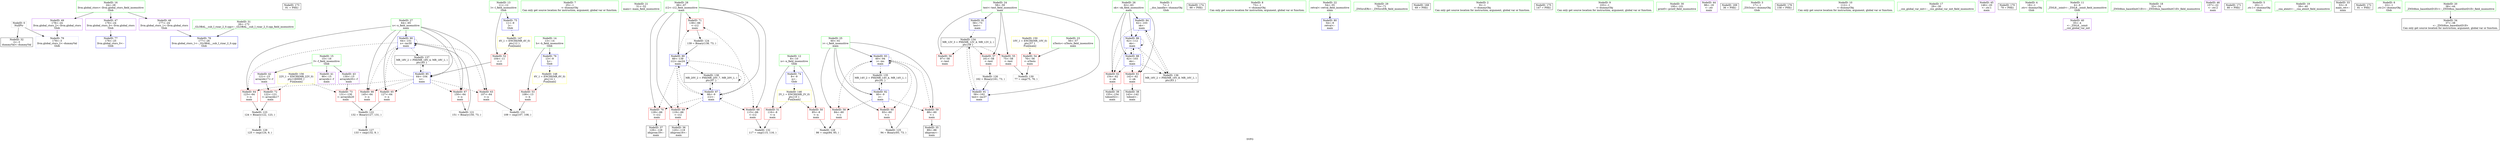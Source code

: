 digraph "SVFG" {
	label="SVFG";

	Node0x55a14970f020 [shape=record,color=grey,label="{NodeID: 0\nNullPtr}"];
	Node0x55a14970f020 -> Node0x55a149725640[style=solid];
	Node0x55a14970f020 -> Node0x55a149728e70[style=solid];
	Node0x55a14973d790 [shape=record,color=black,label="{NodeID: 173\n91 = PHI()\n}"];
	Node0x55a149729790 [shape=record,color=blue,label="{NodeID: 90\n64\<--151\nx\<--inc30\nmain\n}"];
	Node0x55a149729790 -> Node0x55a149728080[style=dashed];
	Node0x55a149729790 -> Node0x55a149728150[style=dashed];
	Node0x55a149729790 -> Node0x55a149728220[style=dashed];
	Node0x55a149729790 -> Node0x55a1497282f0[style=dashed];
	Node0x55a149729790 -> Node0x55a1497283c0[style=dashed];
	Node0x55a149729790 -> Node0x55a149729790[style=dashed];
	Node0x55a149729790 -> Node0x55a1497319b0[style=dashed];
	Node0x55a14970f770 [shape=record,color=green,label="{NodeID: 7\n25\<--1\n\<--dummyObj\nCan only get source location for instruction, argument, global var or function.}"];
	Node0x55a14970fd50 [shape=record,color=green,label="{NodeID: 14\n13\<--14\nh\<--h_field_insensitive\nGlob }"];
	Node0x55a14970fd50 -> Node0x55a149727860[style=solid];
	Node0x55a14970fd50 -> Node0x55a149728b70[style=solid];
	Node0x55a149724d50 [shape=record,color=green,label="{NodeID: 21\n51\<--52\nmain\<--main_field_insensitive\n}"];
	Node0x55a149725300 [shape=record,color=green,label="{NodeID: 28\n66\<--67\ni12\<--i12_field_insensitive\nmain\n}"];
	Node0x55a149725300 -> Node0x55a149728490[style=solid];
	Node0x55a149725300 -> Node0x55a149728560[style=solid];
	Node0x55a149725300 -> Node0x55a149728630[style=solid];
	Node0x55a149725300 -> Node0x55a149728700[style=solid];
	Node0x55a149725300 -> Node0x55a149729520[style=solid];
	Node0x55a149725300 -> Node0x55a1497296c0[style=solid];
	Node0x55a149725910 [shape=record,color=black,label="{NodeID: 35\n89\<--88\nidxprom\<--\nmain\n}"];
	Node0x55a14972bc70 [shape=record,color=grey,label="{NodeID: 125\n94 = Binary(93, 73, )\n}"];
	Node0x55a14972bc70 -> Node0x55a1497291e0[style=solid];
	Node0x55a149725ec0 [shape=record,color=purple,label="{NodeID: 42\n121\<--15\narrayidx17\<--f\nmain\n}"];
	Node0x55a149725ec0 -> Node0x55a1497287d0[style=solid];
	Node0x55a14972c6f0 [shape=record,color=grey,label="{NodeID: 132\n117 = cmp(115, 116, )\n}"];
	Node0x55a1497274f0 [shape=record,color=purple,label="{NodeID: 49\n178\<--24\nllvm.global_ctors_2\<--llvm.global_ctors\nGlob }"];
	Node0x55a1497274f0 -> Node0x55a149728e70[style=solid];
	Node0x55a149727ad0 [shape=record,color=red,label="{NodeID: 56\n97\<--58\n\<--test\nmain\n}"];
	Node0x55a1497346b0 [shape=record,color=yellow,style=double,label="{NodeID: 146\n2V_1 = ENCHI(MR_2V_0)\npts\{10 \}\nFun[main]}"];
	Node0x55a1497346b0 -> Node0x55a1497275f0[style=dashed];
	Node0x55a1497346b0 -> Node0x55a1497276c0[style=dashed];
	Node0x55a149728080 [shape=record,color=red,label="{NodeID: 63\n107\<--64\n\<--x\nmain\n}"];
	Node0x55a149728080 -> Node0x55a14972c570[style=solid];
	Node0x55a149728630 [shape=record,color=red,label="{NodeID: 70\n128\<--66\n\<--i12\nmain\n}"];
	Node0x55a149728630 -> Node0x55a149725ab0[style=solid];
	Node0x55a149728c70 [shape=record,color=blue,label="{NodeID: 77\n176\<--25\nllvm.global_ctors_0\<--\nGlob }"];
	Node0x55a1497292b0 [shape=record,color=blue,label="{NodeID: 84\n62\<--103\nok\<--\nmain\n}"];
	Node0x55a1497292b0 -> Node0x55a149727fb0[style=dashed];
	Node0x55a1497292b0 -> Node0x55a149729450[style=dashed];
	Node0x55a1497292b0 -> Node0x55a1497314b0[style=dashed];
	Node0x55a14970e130 [shape=record,color=green,label="{NodeID: 1\n7\<--1\n__dso_handle\<--dummyObj\nGlob }"];
	Node0x55a14973d860 [shape=record,color=black,label="{NodeID: 174\n99 = PHI()\n}"];
	Node0x55a149729860 [shape=record,color=blue,label="{NodeID: 91\n58\<--162\ntest\<--inc37\nmain\n}"];
	Node0x55a149729860 -> Node0x55a149730ab0[style=dashed];
	Node0x55a14970f800 [shape=record,color=green,label="{NodeID: 8\n73\<--1\n\<--dummyObj\nCan only get source location for instruction, argument, global var or function.}"];
	Node0x55a14970fe20 [shape=record,color=green,label="{NodeID: 15\n15\<--16\nf\<--f_field_insensitive\nGlob }"];
	Node0x55a14970fe20 -> Node0x55a149725df0[style=solid];
	Node0x55a14970fe20 -> Node0x55a149725ec0[style=solid];
	Node0x55a14970fe20 -> Node0x55a149725f90[style=solid];
	Node0x55a149724e20 [shape=record,color=green,label="{NodeID: 22\n54\<--55\nretval\<--retval_field_insensitive\nmain\n}"];
	Node0x55a149724e20 -> Node0x55a149728f70[style=solid];
	Node0x55a1497253d0 [shape=record,color=green,label="{NodeID: 29\n70\<--71\n_ZNSirsERi\<--_ZNSirsERi_field_insensitive\n}"];
	Node0x55a1497259e0 [shape=record,color=black,label="{NodeID: 36\n120\<--119\nidxprom16\<--\nmain\n}"];
	Node0x55a14972bdf0 [shape=record,color=grey,label="{NodeID: 126\n162 = Binary(161, 73, )\n}"];
	Node0x55a14972bdf0 -> Node0x55a149729860[style=solid];
	Node0x55a149725f90 [shape=record,color=purple,label="{NodeID: 43\n130\<--15\narrayidx20\<--f\nmain\n}"];
	Node0x55a149725f90 -> Node0x55a1497288a0[style=solid];
	Node0x55a1497275f0 [shape=record,color=red,label="{NodeID: 50\n85\<--8\n\<--n\nmain\n}"];
	Node0x55a1497275f0 -> Node0x55a14972c0f0[style=solid];
	Node0x55a149727ba0 [shape=record,color=red,label="{NodeID: 57\n161\<--58\n\<--test\nmain\n}"];
	Node0x55a149727ba0 -> Node0x55a14972bdf0[style=solid];
	Node0x55a1497351d0 [shape=record,color=yellow,style=double,label="{NodeID: 147\n4V_1 = ENCHI(MR_4V_0)\npts\{12 \}\nFun[main]}"];
	Node0x55a1497351d0 -> Node0x55a149727790[style=dashed];
	Node0x55a149728150 [shape=record,color=red,label="{NodeID: 64\n123\<--64\n\<--x\nmain\n}"];
	Node0x55a149728150 -> Node0x55a14972b970[style=solid];
	Node0x55a149728700 [shape=record,color=red,label="{NodeID: 71\n138\<--66\n\<--i12\nmain\n}"];
	Node0x55a149728700 -> Node0x55a14972baf0[style=solid];
	Node0x55a149728d70 [shape=record,color=blue,label="{NodeID: 78\n177\<--26\nllvm.global_ctors_1\<--_GLOBAL__sub_I_rizar_2_0.cpp\nGlob }"];
	Node0x55a149592240 [shape=record,color=black,label="{NodeID: 168\n69 = PHI()\n}"];
	Node0x55a149729380 [shape=record,color=blue,label="{NodeID: 85\n64\<--104\nx\<--\nmain\n}"];
	Node0x55a149729380 -> Node0x55a149728080[style=dashed];
	Node0x55a149729380 -> Node0x55a149728150[style=dashed];
	Node0x55a149729380 -> Node0x55a149728220[style=dashed];
	Node0x55a149729380 -> Node0x55a1497282f0[style=dashed];
	Node0x55a149729380 -> Node0x55a1497283c0[style=dashed];
	Node0x55a149729380 -> Node0x55a149729790[style=dashed];
	Node0x55a149729380 -> Node0x55a1497319b0[style=dashed];
	Node0x55a14970f380 [shape=record,color=green,label="{NodeID: 2\n9\<--1\n\<--dummyObj\nCan only get source location for instruction, argument, global var or function.}"];
	Node0x55a14973d960 [shape=record,color=black,label="{NodeID: 175\n147 = PHI()\n}"];
	Node0x55a14970f890 [shape=record,color=green,label="{NodeID: 9\n103\<--1\n\<--dummyObj\nCan only get source location for instruction, argument, global var or function.}"];
	Node0x55a14970fef0 [shape=record,color=green,label="{NodeID: 16\n24\<--28\nllvm.global_ctors\<--llvm.global_ctors_field_insensitive\nGlob }"];
	Node0x55a14970fef0 -> Node0x55a1497262d0[style=solid];
	Node0x55a14970fef0 -> Node0x55a1497273f0[style=solid];
	Node0x55a14970fef0 -> Node0x55a1497274f0[style=solid];
	Node0x55a149724ef0 [shape=record,color=green,label="{NodeID: 23\n56\<--57\nnTests\<--nTests_field_insensitive\nmain\n}"];
	Node0x55a149724ef0 -> Node0x55a149727930[style=solid];
	Node0x55a1497254a0 [shape=record,color=green,label="{NodeID: 30\n100\<--101\nprintf\<--printf_field_insensitive\n}"];
	Node0x55a149725ab0 [shape=record,color=black,label="{NodeID: 37\n129\<--128\nidxprom19\<--\nmain\n}"];
	Node0x55a14972bf70 [shape=record,color=grey,label="{NodeID: 127\n133 = cmp(132, 9, )\n}"];
	Node0x55a149726060 [shape=record,color=purple,label="{NodeID: 44\n98\<--18\n\<--.str\nmain\n}"];
	Node0x55a149730ab0 [shape=record,color=black,label="{NodeID: 134\nMR_12V_3 = PHI(MR_12V_4, MR_12V_2, )\npts\{59 \}\n}"];
	Node0x55a149730ab0 -> Node0x55a149727a00[style=dashed];
	Node0x55a149730ab0 -> Node0x55a149727ad0[style=dashed];
	Node0x55a149730ab0 -> Node0x55a149727ba0[style=dashed];
	Node0x55a149730ab0 -> Node0x55a149729860[style=dashed];
	Node0x55a1497276c0 [shape=record,color=red,label="{NodeID: 51\n116\<--8\n\<--n\nmain\n}"];
	Node0x55a1497276c0 -> Node0x55a14972c6f0[style=solid];
	Node0x55a149727c70 [shape=record,color=red,label="{NodeID: 58\n84\<--60\n\<--i\nmain\n}"];
	Node0x55a149727c70 -> Node0x55a14972c0f0[style=solid];
	Node0x55a1497352b0 [shape=record,color=yellow,style=double,label="{NodeID: 148\n6V_1 = ENCHI(MR_6V_0)\npts\{14 \}\nFun[main]}"];
	Node0x55a1497352b0 -> Node0x55a149727860[style=dashed];
	Node0x55a149728220 [shape=record,color=red,label="{NodeID: 65\n127\<--64\n\<--x\nmain\n}"];
	Node0x55a149728220 -> Node0x55a14972b7f0[style=solid];
	Node0x55a1497287d0 [shape=record,color=red,label="{NodeID: 72\n122\<--121\n\<--arrayidx17\nmain\n}"];
	Node0x55a1497287d0 -> Node0x55a14972b970[style=solid];
	Node0x55a149728e70 [shape=record,color=blue, style = dotted,label="{NodeID: 79\n178\<--3\nllvm.global_ctors_2\<--dummyVal\nGlob }"];
	Node0x55a14973cbf0 [shape=record,color=black,label="{NodeID: 169\n36 = PHI()\n}"];
	Node0x55a149729450 [shape=record,color=blue,label="{NodeID: 86\n62\<--112\nok\<--\nmain\n}"];
	Node0x55a149729450 -> Node0x55a149727ee0[style=dashed];
	Node0x55a149729450 -> Node0x55a149727fb0[style=dashed];
	Node0x55a149729450 -> Node0x55a149729450[style=dashed];
	Node0x55a149729450 -> Node0x55a1497295f0[style=dashed];
	Node0x55a149729450 -> Node0x55a1497314b0[style=dashed];
	Node0x55a14970f1c0 [shape=record,color=green,label="{NodeID: 3\n17\<--1\n_ZSt3cin\<--dummyObj\nGlob }"];
	Node0x55a14973da60 [shape=record,color=black,label="{NodeID: 176\n158 = PHI()\n}"];
	Node0x55a14970fa10 [shape=record,color=green,label="{NodeID: 10\n112\<--1\n\<--dummyObj\nCan only get source location for instruction, argument, global var or function.}"];
	Node0x55a14970ffc0 [shape=record,color=green,label="{NodeID: 17\n29\<--30\n__cxx_global_var_init\<--__cxx_global_var_init_field_insensitive\n}"];
	Node0x55a149724fc0 [shape=record,color=green,label="{NodeID: 24\n58\<--59\ntest\<--test_field_insensitive\nmain\n}"];
	Node0x55a149724fc0 -> Node0x55a149727a00[style=solid];
	Node0x55a149724fc0 -> Node0x55a149727ad0[style=solid];
	Node0x55a149724fc0 -> Node0x55a149727ba0[style=solid];
	Node0x55a149724fc0 -> Node0x55a149729040[style=solid];
	Node0x55a149724fc0 -> Node0x55a149729860[style=solid];
	Node0x55a149725570 [shape=record,color=green,label="{NodeID: 31\n26\<--172\n_GLOBAL__sub_I_rizar_2_0.cpp\<--_GLOBAL__sub_I_rizar_2_0.cpp_field_insensitive\n}"];
	Node0x55a149725570 -> Node0x55a149728d70[style=solid];
	Node0x55a14972b670 [shape=record,color=grey,label="{NodeID: 121\n151 = Binary(150, 73, )\n}"];
	Node0x55a14972b670 -> Node0x55a149729790[style=solid];
	Node0x55a149725b80 [shape=record,color=black,label="{NodeID: 38\n143\<--142\ntobool\<--\nmain\n}"];
	Node0x55a14972c0f0 [shape=record,color=grey,label="{NodeID: 128\n86 = cmp(84, 85, )\n}"];
	Node0x55a149726130 [shape=record,color=purple,label="{NodeID: 45\n146\<--20\n\<--.str.1\nmain\n}"];
	Node0x55a149730fb0 [shape=record,color=black,label="{NodeID: 135\nMR_14V_2 = PHI(MR_14V_4, MR_14V_1, )\npts\{61 \}\n}"];
	Node0x55a149730fb0 -> Node0x55a149729110[style=dashed];
	Node0x55a149727790 [shape=record,color=red,label="{NodeID: 52\n104\<--11\n\<--l\nmain\n}"];
	Node0x55a149727790 -> Node0x55a149729380[style=solid];
	Node0x55a149727d40 [shape=record,color=red,label="{NodeID: 59\n88\<--60\n\<--i\nmain\n}"];
	Node0x55a149727d40 -> Node0x55a149725910[style=solid];
	Node0x55a1497282f0 [shape=record,color=red,label="{NodeID: 66\n145\<--64\n\<--x\nmain\n}"];
	Node0x55a1497359b0 [shape=record,color=yellow,style=double,label="{NodeID: 156\n22V_1 = ENCHI(MR_22V_0)\npts\{160000 \}\nFun[main]}"];
	Node0x55a1497359b0 -> Node0x55a1497287d0[style=dashed];
	Node0x55a1497359b0 -> Node0x55a1497288a0[style=dashed];
	Node0x55a1497288a0 [shape=record,color=red,label="{NodeID: 73\n131\<--130\n\<--arrayidx20\nmain\n}"];
	Node0x55a1497288a0 -> Node0x55a14972b7f0[style=solid];
	Node0x55a149728f70 [shape=record,color=blue,label="{NodeID: 80\n54\<--9\nretval\<--\nmain\n}"];
	Node0x55a14973ccf0 [shape=record,color=black,label="{NodeID: 170\n79 = PHI()\n}"];
	Node0x55a149729520 [shape=record,color=blue,label="{NodeID: 87\n66\<--9\ni12\<--\nmain\n}"];
	Node0x55a149729520 -> Node0x55a149728490[style=dashed];
	Node0x55a149729520 -> Node0x55a149728560[style=dashed];
	Node0x55a149729520 -> Node0x55a149728630[style=dashed];
	Node0x55a149729520 -> Node0x55a149728700[style=dashed];
	Node0x55a149729520 -> Node0x55a149729520[style=dashed];
	Node0x55a149729520 -> Node0x55a1497296c0[style=dashed];
	Node0x55a149729520 -> Node0x55a149731eb0[style=dashed];
	Node0x55a149710a50 [shape=record,color=green,label="{NodeID: 4\n18\<--1\n.str\<--dummyObj\nGlob }"];
	Node0x55a14970fae0 [shape=record,color=green,label="{NodeID: 11\n4\<--6\n_ZStL8__ioinit\<--_ZStL8__ioinit_field_insensitive\nGlob }"];
	Node0x55a14970fae0 -> Node0x55a149725d20[style=solid];
	Node0x55a149710090 [shape=record,color=green,label="{NodeID: 18\n33\<--34\n_ZNSt8ios_base4InitC1Ev\<--_ZNSt8ios_base4InitC1Ev_field_insensitive\n}"];
	Node0x55a149725090 [shape=record,color=green,label="{NodeID: 25\n60\<--61\ni\<--i_field_insensitive\nmain\n}"];
	Node0x55a149725090 -> Node0x55a149727c70[style=solid];
	Node0x55a149725090 -> Node0x55a149727d40[style=solid];
	Node0x55a149725090 -> Node0x55a149727e10[style=solid];
	Node0x55a149725090 -> Node0x55a149729110[style=solid];
	Node0x55a149725090 -> Node0x55a1497291e0[style=solid];
	Node0x55a149725640 [shape=record,color=black,label="{NodeID: 32\n2\<--3\ndummyVal\<--dummyVal\n}"];
	Node0x55a14972b7f0 [shape=record,color=grey,label="{NodeID: 122\n132 = Binary(127, 131, )\n}"];
	Node0x55a14972b7f0 -> Node0x55a14972bf70[style=solid];
	Node0x55a149725c50 [shape=record,color=black,label="{NodeID: 39\n155\<--154\ntobool32\<--\nmain\n}"];
	Node0x55a14972c270 [shape=record,color=grey,label="{NodeID: 129\n125 = cmp(124, 9, )\n}"];
	Node0x55a149726200 [shape=record,color=purple,label="{NodeID: 46\n157\<--22\n\<--.str.2\nmain\n}"];
	Node0x55a1497314b0 [shape=record,color=black,label="{NodeID: 136\nMR_16V_2 = PHI(MR_16V_8, MR_16V_1, )\npts\{63 \}\n}"];
	Node0x55a1497314b0 -> Node0x55a1497292b0[style=dashed];
	Node0x55a149727860 [shape=record,color=red,label="{NodeID: 53\n108\<--13\n\<--h\nmain\n}"];
	Node0x55a149727860 -> Node0x55a14972c570[style=solid];
	Node0x55a149727e10 [shape=record,color=red,label="{NodeID: 60\n93\<--60\n\<--i\nmain\n}"];
	Node0x55a149727e10 -> Node0x55a14972bc70[style=solid];
	Node0x55a149735470 [shape=record,color=yellow,style=double,label="{NodeID: 150\n10V_1 = ENCHI(MR_10V_0)\npts\{57 \}\nFun[main]}"];
	Node0x55a149735470 -> Node0x55a149727930[style=dashed];
	Node0x55a1497283c0 [shape=record,color=red,label="{NodeID: 67\n150\<--64\n\<--x\nmain\n}"];
	Node0x55a1497283c0 -> Node0x55a14972b670[style=solid];
	Node0x55a149728970 [shape=record,color=blue,label="{NodeID: 74\n8\<--9\nn\<--\nGlob }"];
	Node0x55a149728970 -> Node0x55a1497346b0[style=dashed];
	Node0x55a149729040 [shape=record,color=blue,label="{NodeID: 81\n58\<--73\ntest\<--\nmain\n}"];
	Node0x55a149729040 -> Node0x55a149730ab0[style=dashed];
	Node0x55a14973ce50 [shape=record,color=black,label="{NodeID: 171\n80 = PHI()\n}"];
	Node0x55a1497295f0 [shape=record,color=blue,label="{NodeID: 88\n62\<--103\nok\<--\nmain\n}"];
	Node0x55a1497295f0 -> Node0x55a149727ee0[style=dashed];
	Node0x55a1497295f0 -> Node0x55a149727fb0[style=dashed];
	Node0x55a1497295f0 -> Node0x55a149729450[style=dashed];
	Node0x55a1497295f0 -> Node0x55a1497314b0[style=dashed];
	Node0x55a14970f470 [shape=record,color=green,label="{NodeID: 5\n20\<--1\n.str.1\<--dummyObj\nGlob }"];
	Node0x55a14970fbb0 [shape=record,color=green,label="{NodeID: 12\n8\<--10\nn\<--n_field_insensitive\nGlob }"];
	Node0x55a14970fbb0 -> Node0x55a1497275f0[style=solid];
	Node0x55a14970fbb0 -> Node0x55a1497276c0[style=solid];
	Node0x55a14970fbb0 -> Node0x55a149728970[style=solid];
	Node0x55a149724c30 [shape=record,color=green,label="{NodeID: 19\n39\<--40\n__cxa_atexit\<--__cxa_atexit_field_insensitive\n}"];
	Node0x55a149725160 [shape=record,color=green,label="{NodeID: 26\n62\<--63\nok\<--ok_field_insensitive\nmain\n}"];
	Node0x55a149725160 -> Node0x55a149727ee0[style=solid];
	Node0x55a149725160 -> Node0x55a149727fb0[style=solid];
	Node0x55a149725160 -> Node0x55a1497292b0[style=solid];
	Node0x55a149725160 -> Node0x55a149729450[style=solid];
	Node0x55a149725160 -> Node0x55a1497295f0[style=solid];
	Node0x55a149725740 [shape=record,color=black,label="{NodeID: 33\n53\<--9\nmain_ret\<--\nmain\n}"];
	Node0x55a14972b970 [shape=record,color=grey,label="{NodeID: 123\n124 = Binary(122, 123, )\n}"];
	Node0x55a14972b970 -> Node0x55a14972c270[style=solid];
	Node0x55a149725d20 [shape=record,color=purple,label="{NodeID: 40\n35\<--4\n\<--_ZStL8__ioinit\n__cxx_global_var_init\n}"];
	Node0x55a14972c3f0 [shape=record,color=grey,label="{NodeID: 130\n77 = cmp(75, 76, )\n}"];
	Node0x55a1497262d0 [shape=record,color=purple,label="{NodeID: 47\n176\<--24\nllvm.global_ctors_0\<--llvm.global_ctors\nGlob }"];
	Node0x55a1497262d0 -> Node0x55a149728c70[style=solid];
	Node0x55a1497319b0 [shape=record,color=black,label="{NodeID: 137\nMR_18V_2 = PHI(MR_18V_4, MR_18V_1, )\npts\{65 \}\n}"];
	Node0x55a1497319b0 -> Node0x55a149729380[style=dashed];
	Node0x55a149727930 [shape=record,color=red,label="{NodeID: 54\n76\<--56\n\<--nTests\nmain\n}"];
	Node0x55a149727930 -> Node0x55a14972c3f0[style=solid];
	Node0x55a149727ee0 [shape=record,color=red,label="{NodeID: 61\n142\<--62\n\<--ok\nmain\n}"];
	Node0x55a149727ee0 -> Node0x55a149725b80[style=solid];
	Node0x55a149728490 [shape=record,color=red,label="{NodeID: 68\n115\<--66\n\<--i12\nmain\n}"];
	Node0x55a149728490 -> Node0x55a14972c6f0[style=solid];
	Node0x55a149728a70 [shape=record,color=blue,label="{NodeID: 75\n11\<--9\nl\<--\nGlob }"];
	Node0x55a149728a70 -> Node0x55a1497351d0[style=dashed];
	Node0x55a149729110 [shape=record,color=blue,label="{NodeID: 82\n60\<--9\ni\<--\nmain\n}"];
	Node0x55a149729110 -> Node0x55a149727c70[style=dashed];
	Node0x55a149729110 -> Node0x55a149727d40[style=dashed];
	Node0x55a149729110 -> Node0x55a149727e10[style=dashed];
	Node0x55a149729110 -> Node0x55a1497291e0[style=dashed];
	Node0x55a149729110 -> Node0x55a149730fb0[style=dashed];
	Node0x55a14973d6c0 [shape=record,color=black,label="{NodeID: 172\n81 = PHI()\n}"];
	Node0x55a1497296c0 [shape=record,color=blue,label="{NodeID: 89\n66\<--139\ni12\<--inc24\nmain\n}"];
	Node0x55a1497296c0 -> Node0x55a149728490[style=dashed];
	Node0x55a1497296c0 -> Node0x55a149728560[style=dashed];
	Node0x55a1497296c0 -> Node0x55a149728630[style=dashed];
	Node0x55a1497296c0 -> Node0x55a149728700[style=dashed];
	Node0x55a1497296c0 -> Node0x55a149729520[style=dashed];
	Node0x55a1497296c0 -> Node0x55a1497296c0[style=dashed];
	Node0x55a1497296c0 -> Node0x55a149731eb0[style=dashed];
	Node0x55a14970f500 [shape=record,color=green,label="{NodeID: 6\n22\<--1\n.str.2\<--dummyObj\nGlob }"];
	Node0x55a14970fc80 [shape=record,color=green,label="{NodeID: 13\n11\<--12\nl\<--l_field_insensitive\nGlob }"];
	Node0x55a14970fc80 -> Node0x55a149727790[style=solid];
	Node0x55a14970fc80 -> Node0x55a149728a70[style=solid];
	Node0x55a149724cc0 [shape=record,color=green,label="{NodeID: 20\n38\<--44\n_ZNSt8ios_base4InitD1Ev\<--_ZNSt8ios_base4InitD1Ev_field_insensitive\n}"];
	Node0x55a149724cc0 -> Node0x55a149725810[style=solid];
	Node0x55a149725230 [shape=record,color=green,label="{NodeID: 27\n64\<--65\nx\<--x_field_insensitive\nmain\n}"];
	Node0x55a149725230 -> Node0x55a149728080[style=solid];
	Node0x55a149725230 -> Node0x55a149728150[style=solid];
	Node0x55a149725230 -> Node0x55a149728220[style=solid];
	Node0x55a149725230 -> Node0x55a1497282f0[style=solid];
	Node0x55a149725230 -> Node0x55a1497283c0[style=solid];
	Node0x55a149725230 -> Node0x55a149729380[style=solid];
	Node0x55a149725230 -> Node0x55a149729790[style=solid];
	Node0x55a149725810 [shape=record,color=black,label="{NodeID: 34\n37\<--38\n\<--_ZNSt8ios_base4InitD1Ev\nCan only get source location for instruction, argument, global var or function.}"];
	Node0x55a14972baf0 [shape=record,color=grey,label="{NodeID: 124\n139 = Binary(138, 73, )\n}"];
	Node0x55a14972baf0 -> Node0x55a1497296c0[style=solid];
	Node0x55a149725df0 [shape=record,color=purple,label="{NodeID: 41\n90\<--15\narrayidx\<--f\nmain\n}"];
	Node0x55a14972c570 [shape=record,color=grey,label="{NodeID: 131\n109 = cmp(107, 108, )\n}"];
	Node0x55a1497273f0 [shape=record,color=purple,label="{NodeID: 48\n177\<--24\nllvm.global_ctors_1\<--llvm.global_ctors\nGlob }"];
	Node0x55a1497273f0 -> Node0x55a149728d70[style=solid];
	Node0x55a149731eb0 [shape=record,color=black,label="{NodeID: 138\nMR_20V_2 = PHI(MR_20V_7, MR_20V_1, )\npts\{67 \}\n}"];
	Node0x55a149731eb0 -> Node0x55a149729520[style=dashed];
	Node0x55a149731eb0 -> Node0x55a149731eb0[style=dashed];
	Node0x55a149727a00 [shape=record,color=red,label="{NodeID: 55\n75\<--58\n\<--test\nmain\n}"];
	Node0x55a149727a00 -> Node0x55a14972c3f0[style=solid];
	Node0x55a149727fb0 [shape=record,color=red,label="{NodeID: 62\n154\<--62\n\<--ok\nmain\n}"];
	Node0x55a149727fb0 -> Node0x55a149725c50[style=solid];
	Node0x55a149728560 [shape=record,color=red,label="{NodeID: 69\n119\<--66\n\<--i12\nmain\n}"];
	Node0x55a149728560 -> Node0x55a1497259e0[style=solid];
	Node0x55a149728b70 [shape=record,color=blue,label="{NodeID: 76\n13\<--9\nh\<--\nGlob }"];
	Node0x55a149728b70 -> Node0x55a1497352b0[style=dashed];
	Node0x55a1497291e0 [shape=record,color=blue,label="{NodeID: 83\n60\<--94\ni\<--inc\nmain\n}"];
	Node0x55a1497291e0 -> Node0x55a149727c70[style=dashed];
	Node0x55a1497291e0 -> Node0x55a149727d40[style=dashed];
	Node0x55a1497291e0 -> Node0x55a149727e10[style=dashed];
	Node0x55a1497291e0 -> Node0x55a1497291e0[style=dashed];
	Node0x55a1497291e0 -> Node0x55a149730fb0[style=dashed];
}
